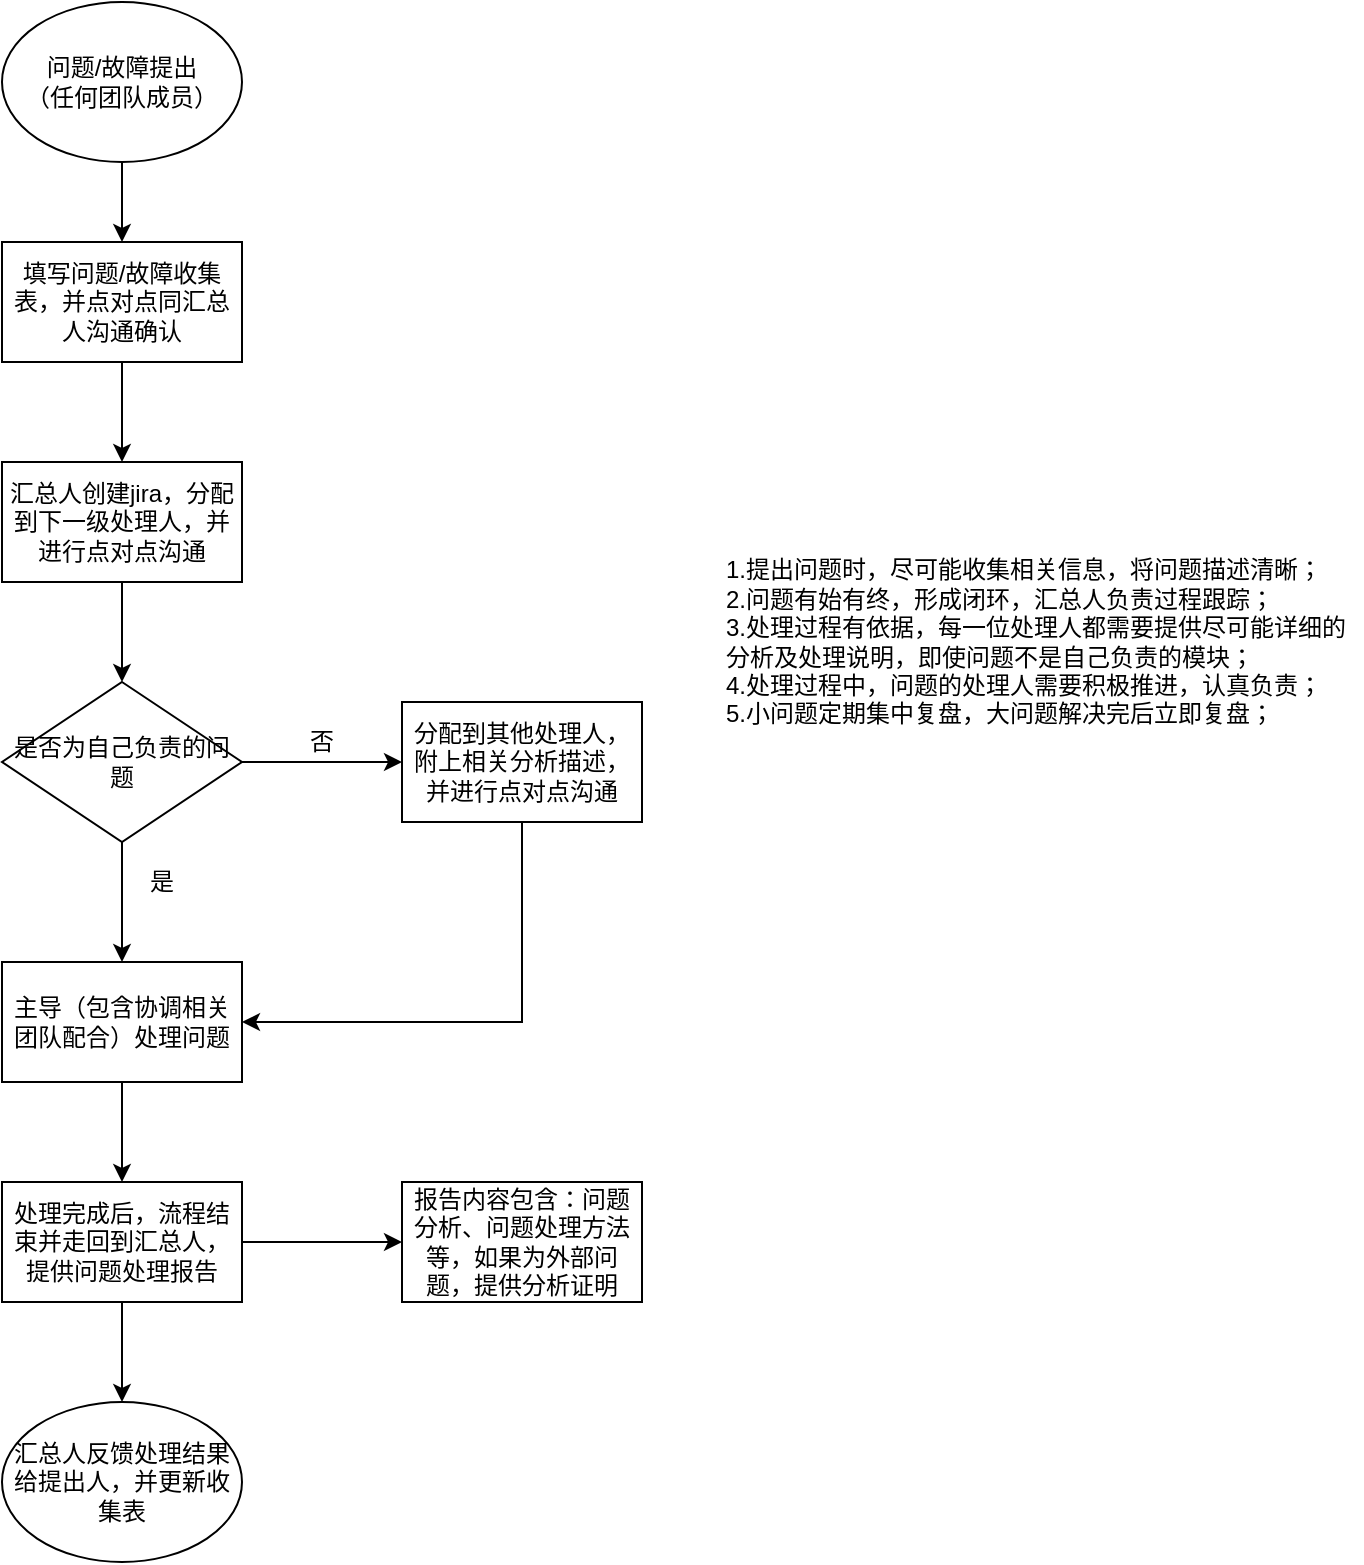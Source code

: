 <mxfile version="14.2.9" type="github">
  <diagram id="8wp-kkvbxen9tDqzM8C1" name="Page-1">
    <mxGraphModel dx="830" dy="772" grid="1" gridSize="10" guides="1" tooltips="1" connect="1" arrows="1" fold="1" page="1" pageScale="1" pageWidth="827" pageHeight="1169" math="0" shadow="0">
      <root>
        <mxCell id="0" />
        <mxCell id="1" parent="0" />
        <mxCell id="-4VRe7rHG7LYMEuQ_F8g-7" style="edgeStyle=orthogonalEdgeStyle;rounded=0;orthogonalLoop=1;jettySize=auto;html=1;exitX=0.5;exitY=1;exitDx=0;exitDy=0;entryX=0.5;entryY=0;entryDx=0;entryDy=0;" edge="1" parent="1" source="-4VRe7rHG7LYMEuQ_F8g-1" target="-4VRe7rHG7LYMEuQ_F8g-2">
          <mxGeometry relative="1" as="geometry" />
        </mxCell>
        <mxCell id="-4VRe7rHG7LYMEuQ_F8g-1" value="问题/故障提出&lt;br&gt;（任何团队成员）" style="ellipse;whiteSpace=wrap;html=1;" vertex="1" parent="1">
          <mxGeometry x="120" y="130" width="120" height="80" as="geometry" />
        </mxCell>
        <mxCell id="-4VRe7rHG7LYMEuQ_F8g-8" style="edgeStyle=orthogonalEdgeStyle;rounded=0;orthogonalLoop=1;jettySize=auto;html=1;exitX=0.5;exitY=1;exitDx=0;exitDy=0;entryX=0.5;entryY=0;entryDx=0;entryDy=0;" edge="1" parent="1" source="-4VRe7rHG7LYMEuQ_F8g-2" target="-4VRe7rHG7LYMEuQ_F8g-3">
          <mxGeometry relative="1" as="geometry" />
        </mxCell>
        <mxCell id="-4VRe7rHG7LYMEuQ_F8g-2" value="填写问题/故障收集表，并点对点同汇总人沟通确认" style="rounded=0;whiteSpace=wrap;html=1;" vertex="1" parent="1">
          <mxGeometry x="120" y="250" width="120" height="60" as="geometry" />
        </mxCell>
        <mxCell id="-4VRe7rHG7LYMEuQ_F8g-9" style="edgeStyle=orthogonalEdgeStyle;rounded=0;orthogonalLoop=1;jettySize=auto;html=1;exitX=0.5;exitY=1;exitDx=0;exitDy=0;entryX=0.5;entryY=0;entryDx=0;entryDy=0;" edge="1" parent="1" source="-4VRe7rHG7LYMEuQ_F8g-3" target="-4VRe7rHG7LYMEuQ_F8g-4">
          <mxGeometry relative="1" as="geometry" />
        </mxCell>
        <mxCell id="-4VRe7rHG7LYMEuQ_F8g-3" value="汇总人创建jira，分配到下一级处理人，并进行点对点沟通" style="rounded=0;whiteSpace=wrap;html=1;" vertex="1" parent="1">
          <mxGeometry x="120" y="360" width="120" height="60" as="geometry" />
        </mxCell>
        <mxCell id="-4VRe7rHG7LYMEuQ_F8g-6" style="edgeStyle=orthogonalEdgeStyle;rounded=0;orthogonalLoop=1;jettySize=auto;html=1;exitX=1;exitY=0.5;exitDx=0;exitDy=0;entryX=0;entryY=0.5;entryDx=0;entryDy=0;" edge="1" parent="1" source="-4VRe7rHG7LYMEuQ_F8g-4" target="-4VRe7rHG7LYMEuQ_F8g-5">
          <mxGeometry relative="1" as="geometry" />
        </mxCell>
        <mxCell id="-4VRe7rHG7LYMEuQ_F8g-13" style="edgeStyle=orthogonalEdgeStyle;rounded=0;orthogonalLoop=1;jettySize=auto;html=1;exitX=0.5;exitY=1;exitDx=0;exitDy=0;entryX=0.5;entryY=0;entryDx=0;entryDy=0;" edge="1" parent="1" source="-4VRe7rHG7LYMEuQ_F8g-4" target="-4VRe7rHG7LYMEuQ_F8g-12">
          <mxGeometry relative="1" as="geometry" />
        </mxCell>
        <mxCell id="-4VRe7rHG7LYMEuQ_F8g-4" value="是否为自己负责的问题" style="rhombus;whiteSpace=wrap;html=1;" vertex="1" parent="1">
          <mxGeometry x="120" y="470" width="120" height="80" as="geometry" />
        </mxCell>
        <mxCell id="-4VRe7rHG7LYMEuQ_F8g-14" style="edgeStyle=orthogonalEdgeStyle;rounded=0;orthogonalLoop=1;jettySize=auto;html=1;entryX=1;entryY=0.5;entryDx=0;entryDy=0;" edge="1" parent="1" source="-4VRe7rHG7LYMEuQ_F8g-5" target="-4VRe7rHG7LYMEuQ_F8g-12">
          <mxGeometry relative="1" as="geometry">
            <mxPoint x="380" y="650" as="targetPoint" />
            <Array as="points">
              <mxPoint x="380" y="640" />
            </Array>
          </mxGeometry>
        </mxCell>
        <mxCell id="-4VRe7rHG7LYMEuQ_F8g-5" value="分配到其他处理人，附上相关分析描述，并进行点对点沟通" style="rounded=0;whiteSpace=wrap;html=1;" vertex="1" parent="1">
          <mxGeometry x="320" y="480" width="120" height="60" as="geometry" />
        </mxCell>
        <mxCell id="-4VRe7rHG7LYMEuQ_F8g-10" value="否" style="text;html=1;strokeColor=none;fillColor=none;align=center;verticalAlign=middle;whiteSpace=wrap;rounded=0;" vertex="1" parent="1">
          <mxGeometry x="260" y="490" width="40" height="20" as="geometry" />
        </mxCell>
        <mxCell id="-4VRe7rHG7LYMEuQ_F8g-17" style="edgeStyle=orthogonalEdgeStyle;rounded=0;orthogonalLoop=1;jettySize=auto;html=1;exitX=0.5;exitY=1;exitDx=0;exitDy=0;entryX=0.5;entryY=0;entryDx=0;entryDy=0;" edge="1" parent="1" source="-4VRe7rHG7LYMEuQ_F8g-12" target="-4VRe7rHG7LYMEuQ_F8g-15">
          <mxGeometry relative="1" as="geometry" />
        </mxCell>
        <mxCell id="-4VRe7rHG7LYMEuQ_F8g-12" value="主导（包含协调相关团队配合）处理问题" style="rounded=0;whiteSpace=wrap;html=1;" vertex="1" parent="1">
          <mxGeometry x="120" y="610" width="120" height="60" as="geometry" />
        </mxCell>
        <mxCell id="-4VRe7rHG7LYMEuQ_F8g-19" style="edgeStyle=orthogonalEdgeStyle;rounded=0;orthogonalLoop=1;jettySize=auto;html=1;exitX=0.5;exitY=1;exitDx=0;exitDy=0;entryX=0.5;entryY=0;entryDx=0;entryDy=0;" edge="1" parent="1" source="-4VRe7rHG7LYMEuQ_F8g-15" target="-4VRe7rHG7LYMEuQ_F8g-18">
          <mxGeometry relative="1" as="geometry" />
        </mxCell>
        <mxCell id="-4VRe7rHG7LYMEuQ_F8g-21" style="edgeStyle=orthogonalEdgeStyle;rounded=0;orthogonalLoop=1;jettySize=auto;html=1;exitX=1;exitY=0.5;exitDx=0;exitDy=0;entryX=0;entryY=0.5;entryDx=0;entryDy=0;" edge="1" parent="1" source="-4VRe7rHG7LYMEuQ_F8g-15" target="-4VRe7rHG7LYMEuQ_F8g-20">
          <mxGeometry relative="1" as="geometry" />
        </mxCell>
        <mxCell id="-4VRe7rHG7LYMEuQ_F8g-15" value="处理完成后，流程结束并走回到汇总人，提供问题处理报告" style="rounded=0;whiteSpace=wrap;html=1;" vertex="1" parent="1">
          <mxGeometry x="120" y="720" width="120" height="60" as="geometry" />
        </mxCell>
        <mxCell id="-4VRe7rHG7LYMEuQ_F8g-16" value="是" style="text;html=1;strokeColor=none;fillColor=none;align=center;verticalAlign=middle;whiteSpace=wrap;rounded=0;" vertex="1" parent="1">
          <mxGeometry x="180" y="560" width="40" height="20" as="geometry" />
        </mxCell>
        <mxCell id="-4VRe7rHG7LYMEuQ_F8g-18" value="汇总人反馈处理结果给提出人，并更新收集表" style="ellipse;whiteSpace=wrap;html=1;" vertex="1" parent="1">
          <mxGeometry x="120" y="830" width="120" height="80" as="geometry" />
        </mxCell>
        <mxCell id="-4VRe7rHG7LYMEuQ_F8g-20" value="报告内容包含：问题分析、问题处理方法等，如果为外部问题，提供分析证明" style="rounded=0;whiteSpace=wrap;html=1;" vertex="1" parent="1">
          <mxGeometry x="320" y="720" width="120" height="60" as="geometry" />
        </mxCell>
        <mxCell id="-4VRe7rHG7LYMEuQ_F8g-22" value="1.提出问题时，尽可能收集相关信息，将问题描述清晰；&lt;br&gt;2.问题有始有终，形成闭环，汇总人负责过程跟踪；&lt;br&gt;3.处理过程有依据，每一位处理人都需要提供尽可能详细的分析及处理说明，即使问题不是自己负责的模块；&lt;br&gt;4.处理过程中，问题的处理人需要积极推进，认真负责；&lt;br&gt;5.小问题定期集中复盘，大问题解决完后立即复盘；" style="text;html=1;strokeColor=none;fillColor=none;align=left;verticalAlign=middle;whiteSpace=wrap;rounded=0;" vertex="1" parent="1">
          <mxGeometry x="480" y="280" width="320" height="340" as="geometry" />
        </mxCell>
      </root>
    </mxGraphModel>
  </diagram>
</mxfile>
